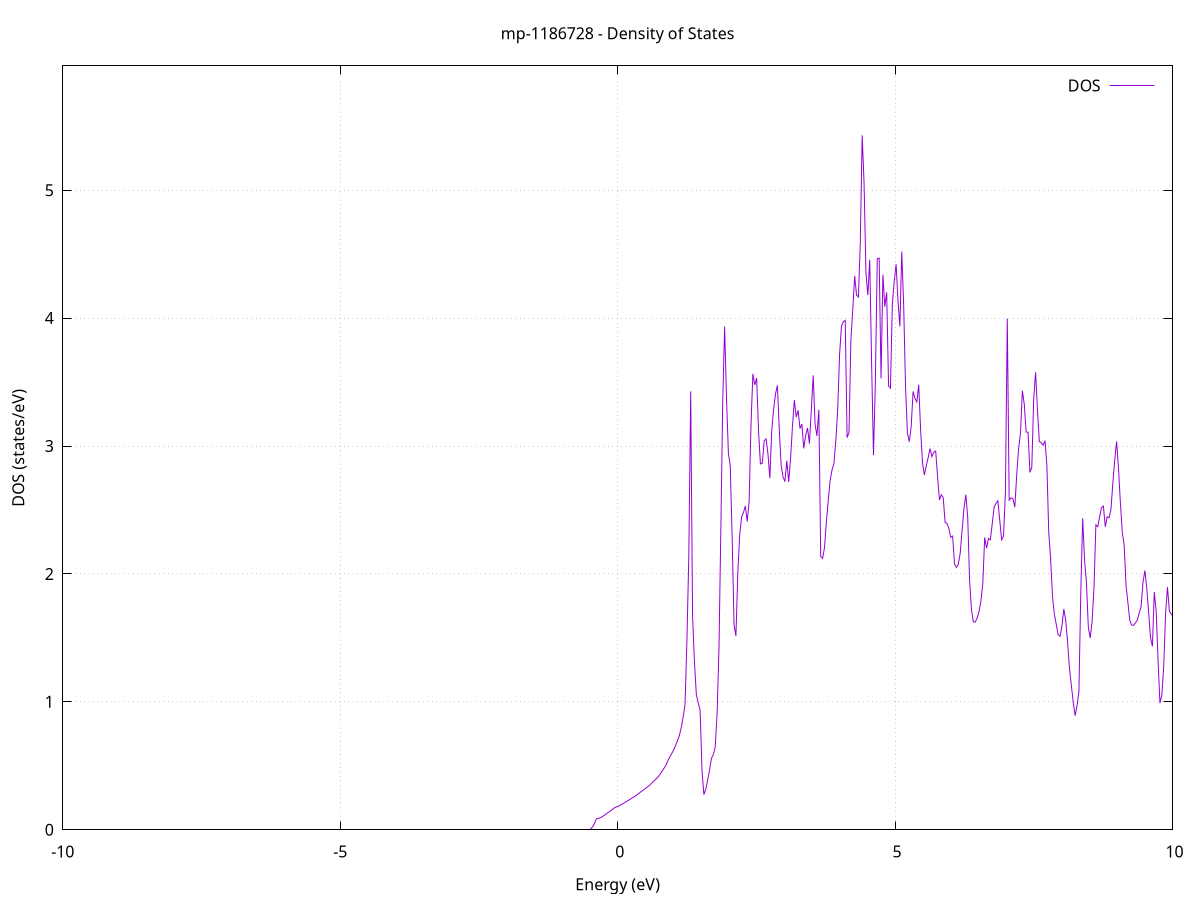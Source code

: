 set title 'mp-1186728 - Density of States'
set xlabel 'Energy (eV)'
set ylabel 'DOS (states/eV)'
set grid
set xrange [-10:10]
set yrange [0:5.972]
set xzeroaxis lt -1
set terminal png size 800,600
set output 'mp-1186728_dos_gnuplot.png'
plot '-' using 1:2 with lines title 'DOS'
-49.562400 0.000000
-49.528400 0.000000
-49.494500 0.000000
-49.460500 0.000000
-49.426500 0.000000
-49.392600 0.000000
-49.358600 0.000000
-49.324600 0.000000
-49.290700 0.000000
-49.256700 0.000000
-49.222700 0.000000
-49.188800 0.000000
-49.154800 0.000000
-49.120800 0.000000
-49.086900 0.000000
-49.052900 0.000000
-49.019000 0.000000
-48.985000 0.000000
-48.951000 0.000000
-48.917100 0.000000
-48.883100 0.000000
-48.849100 0.000000
-48.815200 0.000000
-48.781200 0.000000
-48.747200 0.000000
-48.713300 0.000000
-48.679300 0.000000
-48.645300 0.000000
-48.611400 0.000000
-48.577400 0.000000
-48.543400 0.000000
-48.509500 0.000000
-48.475500 0.000000
-48.441600 0.000000
-48.407600 0.000000
-48.373600 0.000000
-48.339700 0.000000
-48.305700 0.000000
-48.271700 0.000000
-48.237800 0.000000
-48.203800 0.000000
-48.169800 0.000000
-48.135900 0.000000
-48.101900 0.000000
-48.067900 0.000000
-48.034000 0.000000
-48.000000 0.000000
-47.966100 0.000000
-47.932100 0.000000
-47.898100 0.000000
-47.864200 0.000000
-47.830200 0.000000
-47.796200 0.000000
-47.762300 0.000000
-47.728300 0.000000
-47.694300 0.000000
-47.660400 0.000000
-47.626400 0.000000
-47.592400 0.000000
-47.558500 0.000000
-47.524500 0.000000
-47.490500 0.000000
-47.456600 0.000000
-47.422600 0.000000
-47.388700 0.000000
-47.354700 0.000000
-47.320700 0.000000
-47.286800 0.000000
-47.252800 0.000000
-47.218800 0.000000
-47.184900 0.000000
-47.150900 0.000000
-47.116900 0.000000
-47.083000 0.000000
-47.049000 0.000000
-47.015000 0.000000
-46.981100 0.000000
-46.947100 0.000000
-46.913100 0.000000
-46.879200 0.000000
-46.845200 0.000000
-46.811300 0.000000
-46.777300 0.000000
-46.743300 0.000000
-46.709400 0.000000
-46.675400 0.000000
-46.641400 0.000000
-46.607500 0.000000
-46.573500 0.000000
-46.539500 0.000000
-46.505600 0.000000
-46.471600 0.000000
-46.437600 0.000000
-46.403700 0.000000
-46.369700 0.000000
-46.335800 0.000000
-46.301800 0.000000
-46.267800 0.000000
-46.233900 0.000000
-46.199900 0.000000
-46.165900 0.000000
-46.132000 0.000000
-46.098000 0.000000
-46.064000 0.000000
-46.030100 0.000000
-45.996100 0.000000
-45.962100 0.000000
-45.928200 0.000000
-45.894200 0.000000
-45.860200 0.000000
-45.826300 0.000000
-45.792300 0.000000
-45.758400 0.000000
-45.724400 0.000000
-45.690400 0.000000
-45.656500 0.000000
-45.622500 0.000000
-45.588500 0.000000
-45.554600 0.000000
-45.520600 0.000000
-45.486600 0.000000
-45.452700 0.000000
-45.418700 0.000000
-45.384700 0.000000
-45.350800 0.000000
-45.316800 0.000000
-45.282800 0.000000
-45.248900 0.000000
-45.214900 0.000000
-45.181000 0.000000
-45.147000 0.000000
-45.113000 0.000000
-45.079100 0.000000
-45.045100 0.000000
-45.011100 0.000000
-44.977200 0.000000
-44.943200 0.000000
-44.909200 0.000000
-44.875300 0.000000
-44.841300 0.000000
-44.807300 0.000000
-44.773400 0.000000
-44.739400 0.000000
-44.705500 0.000000
-44.671500 0.000000
-44.637500 0.000000
-44.603600 0.000000
-44.569600 0.000000
-44.535600 0.000000
-44.501700 0.000000
-44.467700 0.000000
-44.433700 0.000000
-44.399800 0.000000
-44.365800 0.000000
-44.331800 0.000000
-44.297900 0.000000
-44.263900 0.000000
-44.229900 0.000000
-44.196000 0.000000
-44.162000 0.000000
-44.128100 0.000000
-44.094100 0.000000
-44.060100 0.000000
-44.026200 0.000000
-43.992200 0.000000
-43.958200 0.000000
-43.924300 0.000000
-43.890300 0.000000
-43.856300 0.000000
-43.822400 0.000000
-43.788400 0.000000
-43.754400 0.000000
-43.720500 0.000000
-43.686500 0.000000
-43.652500 0.000000
-43.618600 0.000000
-43.584600 0.000000
-43.550700 0.000000
-43.516700 0.000000
-43.482700 0.000000
-43.448800 0.000000
-43.414800 0.000000
-43.380800 0.000000
-43.346900 0.000000
-43.312900 0.000000
-43.278900 0.000000
-43.245000 0.000000
-43.211000 0.000000
-43.177000 0.000000
-43.143100 0.000000
-43.109100 0.000000
-43.075200 0.000000
-43.041200 0.000000
-43.007200 0.000000
-42.973300 0.000000
-42.939300 0.000000
-42.905300 0.000000
-42.871400 0.000000
-42.837400 0.000000
-42.803400 0.000000
-42.769500 0.000000
-42.735500 0.000000
-42.701500 0.000000
-42.667600 0.000000
-42.633600 0.000000
-42.599600 0.000000
-42.565700 0.000000
-42.531700 0.000000
-42.497800 0.000000
-42.463800 0.000000
-42.429800 0.000000
-42.395900 0.000000
-42.361900 0.000000
-42.327900 0.000000
-42.294000 0.000000
-42.260000 0.000000
-42.226000 0.000000
-42.192100 0.000000
-42.158100 0.000000
-42.124100 0.000000
-42.090200 0.000000
-42.056200 0.000000
-42.022200 0.000000
-41.988300 0.000000
-41.954300 0.000000
-41.920400 0.000000
-41.886400 0.000000
-41.852400 0.000000
-41.818500 0.000000
-41.784500 0.000000
-41.750500 0.000000
-41.716600 0.000000
-41.682600 0.000000
-41.648600 0.000000
-41.614700 0.000000
-41.580700 0.000000
-41.546700 0.000000
-41.512800 0.000000
-41.478800 0.000000
-41.444900 0.000000
-41.410900 0.000000
-41.376900 0.000000
-41.343000 0.000000
-41.309000 0.000000
-41.275000 0.000000
-41.241100 0.000000
-41.207100 0.000000
-41.173100 0.000000
-41.139200 0.000000
-41.105200 0.000000
-41.071200 0.000000
-41.037300 0.000000
-41.003300 0.000000
-40.969300 0.000000
-40.935400 0.000000
-40.901400 0.000000
-40.867500 0.000000
-40.833500 0.000000
-40.799500 0.000000
-40.765600 0.000000
-40.731600 0.000000
-40.697600 0.000000
-40.663700 0.000000
-40.629700 0.000000
-40.595700 0.000000
-40.561800 0.000000
-40.527800 0.000000
-40.493800 0.000000
-40.459900 0.000000
-40.425900 0.000000
-40.391900 0.000000
-40.358000 0.000000
-40.324000 0.000000
-40.290100 0.000000
-40.256100 0.000000
-40.222100 0.000000
-40.188200 0.000000
-40.154200 0.000000
-40.120200 0.000000
-40.086300 0.000000
-40.052300 0.000000
-40.018300 0.000000
-39.984400 0.000000
-39.950400 0.000000
-39.916400 0.000000
-39.882500 0.000000
-39.848500 0.000000
-39.814500 0.000000
-39.780600 0.000000
-39.746600 0.000000
-39.712700 0.000000
-39.678700 0.000000
-39.644700 0.000000
-39.610800 0.000000
-39.576800 0.000000
-39.542800 0.000000
-39.508900 0.000000
-39.474900 0.000000
-39.440900 0.000000
-39.407000 0.000000
-39.373000 0.000000
-39.339000 0.000000
-39.305100 0.000000
-39.271100 0.000000
-39.237200 0.000000
-39.203200 0.000000
-39.169200 0.000000
-39.135300 0.000000
-39.101300 0.000000
-39.067300 0.000000
-39.033400 0.000000
-38.999400 0.000000
-38.965400 0.000000
-38.931500 0.000000
-38.897500 0.000000
-38.863500 0.000000
-38.829600 0.000000
-38.795600 0.000000
-38.761600 0.000000
-38.727700 0.000000
-38.693700 0.000000
-38.659800 0.000000
-38.625800 0.000000
-38.591800 0.000000
-38.557900 0.000000
-38.523900 0.000000
-38.489900 0.000000
-38.456000 0.000000
-38.422000 0.000000
-38.388000 0.000000
-38.354100 0.000000
-38.320100 0.000000
-38.286100 0.000000
-38.252200 0.000000
-38.218200 0.000000
-38.184200 0.000000
-38.150300 0.000000
-38.116300 0.000000
-38.082400 0.000000
-38.048400 0.000000
-38.014400 0.000000
-37.980500 0.000000
-37.946500 0.000000
-37.912500 0.000000
-37.878600 0.000000
-37.844600 0.000000
-37.810600 0.000000
-37.776700 0.000000
-37.742700 0.000000
-37.708700 0.000000
-37.674800 0.000000
-37.640800 0.000000
-37.606900 0.000000
-37.572900 0.000000
-37.538900 0.000000
-37.505000 0.000000
-37.471000 0.000000
-37.437000 0.000000
-37.403100 0.000000
-37.369100 0.000000
-37.335100 0.000000
-37.301200 0.000000
-37.267200 0.000000
-37.233200 0.000000
-37.199300 0.000000
-37.165300 0.000000
-37.131300 0.000000
-37.097400 0.000000
-37.063400 0.000000
-37.029500 0.000000
-36.995500 0.000000
-36.961500 0.000000
-36.927600 0.000000
-36.893600 0.000000
-36.859600 0.000000
-36.825700 0.000000
-36.791700 0.000000
-36.757700 0.000000
-36.723800 0.000000
-36.689800 0.000000
-36.655800 0.000000
-36.621900 0.000000
-36.587900 0.000000
-36.553900 0.000000
-36.520000 0.000000
-36.486000 0.000000
-36.452100 0.000000
-36.418100 0.000000
-36.384100 0.000000
-36.350200 0.000000
-36.316200 0.000000
-36.282200 0.000000
-36.248300 0.000000
-36.214300 0.000000
-36.180300 0.000000
-36.146400 0.000000
-36.112400 0.000000
-36.078400 0.000000
-36.044500 0.000000
-36.010500 0.000000
-35.976600 0.000000
-35.942600 0.000000
-35.908600 0.000000
-35.874700 0.000000
-35.840700 0.000000
-35.806700 0.000000
-35.772800 0.000000
-35.738800 0.000000
-35.704800 0.000000
-35.670900 0.000000
-35.636900 0.000000
-35.602900 0.000000
-35.569000 0.000000
-35.535000 0.000000
-35.501000 0.000000
-35.467100 0.000000
-35.433100 0.000000
-35.399200 0.000000
-35.365200 0.000000
-35.331200 0.000000
-35.297300 0.000000
-35.263300 0.000000
-35.229300 0.000000
-35.195400 0.000000
-35.161400 0.000000
-35.127400 0.000000
-35.093500 0.000000
-35.059500 0.000000
-35.025500 0.000000
-34.991600 0.000000
-34.957600 0.000000
-34.923600 0.000000
-34.889700 0.000000
-34.855700 0.000000
-34.821800 0.000000
-34.787800 0.000000
-34.753800 0.000000
-34.719900 0.000000
-34.685900 0.000000
-34.651900 0.000000
-34.618000 0.000000
-34.584000 0.000000
-34.550000 0.000000
-34.516100 0.000000
-34.482100 0.000000
-34.448100 0.000000
-34.414200 0.000000
-34.380200 0.000000
-34.346300 0.000000
-34.312300 0.000000
-34.278300 0.000000
-34.244400 0.000000
-34.210400 0.000000
-34.176400 0.000000
-34.142500 0.000000
-34.108500 0.000000
-34.074500 0.000000
-34.040600 0.000000
-34.006600 0.000000
-33.972600 0.000000
-33.938700 0.000000
-33.904700 0.000000
-33.870700 0.000000
-33.836800 0.000000
-33.802800 0.000000
-33.768900 0.000000
-33.734900 0.000000
-33.700900 0.000000
-33.667000 0.000000
-33.633000 0.000000
-33.599000 0.000000
-33.565100 0.000000
-33.531100 0.000000
-33.497100 0.000000
-33.463200 0.000000
-33.429200 0.000000
-33.395200 0.000000
-33.361300 0.000000
-33.327300 0.000000
-33.293300 0.000000
-33.259400 0.000000
-33.225400 0.000000
-33.191500 0.000000
-33.157500 0.000000
-33.123500 0.000000
-33.089600 0.000000
-33.055600 0.000000
-33.021600 0.000000
-32.987700 0.000000
-32.953700 0.000000
-32.919700 0.000000
-32.885800 0.000000
-32.851800 0.000000
-32.817800 0.000000
-32.783900 0.000000
-32.749900 0.000000
-32.716000 0.000000
-32.682000 0.000000
-32.648000 0.000000
-32.614100 0.000000
-32.580100 5.865500
-32.546100 13.371500
-32.512200 7.822800
-32.478200 25.443300
-32.444200 28.765700
-32.410300 0.000000
-32.376300 0.000000
-32.342300 0.000000
-32.308400 0.000000
-32.274400 0.000000
-32.240400 0.000000
-32.206500 0.000000
-32.172500 0.000000
-32.138600 0.000000
-32.104600 0.000000
-32.070600 0.000000
-32.036700 0.000000
-32.002700 0.000000
-31.968700 0.000000
-31.934800 0.000000
-31.900800 0.000000
-31.866800 0.000000
-31.832900 0.000000
-31.798900 0.000000
-31.764900 0.000000
-31.731000 0.000000
-31.697000 0.000000
-31.663000 0.000000
-31.629100 0.000000
-31.595100 0.000000
-31.561200 0.000000
-31.527200 0.000000
-31.493200 0.000000
-31.459300 0.000000
-31.425300 0.000000
-31.391300 0.000000
-31.357400 0.000000
-31.323400 0.000000
-31.289400 0.000000
-31.255500 0.000000
-31.221500 0.000000
-31.187500 0.000000
-31.153600 0.000000
-31.119600 0.000000
-31.085700 0.000000
-31.051700 0.000000
-31.017700 0.000000
-30.983800 0.000000
-30.949800 0.000000
-30.915800 0.000000
-30.881900 0.000000
-30.847900 0.000000
-30.813900 0.000000
-30.780000 0.000000
-30.746000 0.000000
-30.712000 0.000000
-30.678100 0.000000
-30.644100 0.000000
-30.610100 0.000000
-30.576200 0.000000
-30.542200 0.000000
-30.508300 0.000000
-30.474300 0.000000
-30.440300 0.000000
-30.406400 0.000000
-30.372400 0.000000
-30.338400 0.000000
-30.304500 0.000000
-30.270500 0.000000
-30.236500 0.000000
-30.202600 0.000000
-30.168600 0.000000
-30.134600 0.000000
-30.100700 0.000000
-30.066700 0.000000
-30.032700 0.000000
-29.998800 0.000000
-29.964800 0.000000
-29.930900 0.000000
-29.896900 0.000000
-29.862900 0.000000
-29.829000 0.000000
-29.795000 0.000000
-29.761000 0.000000
-29.727100 0.000000
-29.693100 0.000000
-29.659100 0.000000
-29.625200 0.000000
-29.591200 0.000000
-29.557200 0.000000
-29.523300 0.000000
-29.489300 0.000000
-29.455400 0.000000
-29.421400 0.000000
-29.387400 0.000000
-29.353500 0.000000
-29.319500 0.000000
-29.285500 0.000000
-29.251600 0.000000
-29.217600 0.000000
-29.183600 0.000000
-29.149700 0.000000
-29.115700 0.000000
-29.081700 0.000000
-29.047800 0.000000
-29.013800 0.000000
-28.979800 0.000000
-28.945900 0.000000
-28.911900 0.000000
-28.878000 0.000000
-28.844000 0.000000
-28.810000 0.000000
-28.776100 0.000000
-28.742100 0.000000
-28.708100 0.000000
-28.674200 0.000000
-28.640200 0.000000
-28.606200 0.000000
-28.572300 0.000000
-28.538300 0.000000
-28.504300 0.000000
-28.470400 0.000000
-28.436400 0.000000
-28.402400 0.000000
-28.368500 0.000000
-28.334500 0.000000
-28.300600 0.000000
-28.266600 0.000000
-28.232600 0.000000
-28.198700 0.000000
-28.164700 0.000000
-28.130700 0.000000
-28.096800 0.000000
-28.062800 0.000000
-28.028800 0.000000
-27.994900 0.000000
-27.960900 0.000000
-27.926900 0.000000
-27.893000 0.000000
-27.859000 0.000000
-27.825100 0.000000
-27.791100 0.000000
-27.757100 0.000000
-27.723200 0.000000
-27.689200 0.000000
-27.655200 0.000000
-27.621300 0.000000
-27.587300 0.000000
-27.553300 0.000000
-27.519400 0.000000
-27.485400 0.000000
-27.451400 0.000000
-27.417500 0.000000
-27.383500 0.000000
-27.349500 0.000000
-27.315600 0.000000
-27.281600 0.000000
-27.247700 0.000000
-27.213700 0.000000
-27.179700 0.000000
-27.145800 0.000000
-27.111800 0.000000
-27.077800 0.000000
-27.043900 0.000000
-27.009900 0.000000
-26.975900 0.000000
-26.942000 0.000000
-26.908000 0.000000
-26.874000 0.000000
-26.840100 0.000000
-26.806100 0.000000
-26.772100 0.000000
-26.738200 0.000000
-26.704200 0.000000
-26.670300 0.000000
-26.636300 0.000000
-26.602300 0.000000
-26.568400 0.000000
-26.534400 0.000000
-26.500400 0.000000
-26.466500 0.000000
-26.432500 0.000000
-26.398500 0.000000
-26.364600 0.000000
-26.330600 0.000000
-26.296600 0.000000
-26.262700 0.000000
-26.228700 0.000000
-26.194700 0.000000
-26.160800 0.000000
-26.126800 0.000000
-26.092900 0.000000
-26.058900 0.000000
-26.024900 0.000000
-25.991000 0.000000
-25.957000 0.000000
-25.923000 0.000000
-25.889100 0.000000
-25.855100 0.000000
-25.821100 0.000000
-25.787200 0.000000
-25.753200 0.000000
-25.719200 0.000000
-25.685300 0.000000
-25.651300 0.000000
-25.617400 0.000000
-25.583400 0.000000
-25.549400 0.000000
-25.515500 0.000000
-25.481500 0.000000
-25.447500 0.000000
-25.413600 0.000000
-25.379600 0.000000
-25.345600 0.000000
-25.311700 0.000000
-25.277700 0.000000
-25.243700 0.000000
-25.209800 0.000000
-25.175800 0.000000
-25.141800 0.000000
-25.107900 0.000000
-25.073900 0.000000
-25.040000 0.000000
-25.006000 0.000000
-24.972000 0.000000
-24.938100 0.000000
-24.904100 0.000000
-24.870100 0.000000
-24.836200 0.000000
-24.802200 0.000000
-24.768200 0.000000
-24.734300 0.000000
-24.700300 0.000000
-24.666300 0.000000
-24.632400 0.000000
-24.598400 0.000000
-24.564400 0.000000
-24.530500 0.000000
-24.496500 0.000000
-24.462600 0.000000
-24.428600 0.000000
-24.394600 0.000000
-24.360700 0.000000
-24.326700 0.000000
-24.292700 0.000000
-24.258800 0.000000
-24.224800 0.000000
-24.190800 0.000000
-24.156900 0.000000
-24.122900 0.000000
-24.088900 0.000000
-24.055000 0.000000
-24.021000 0.000000
-23.987100 0.000000
-23.953100 0.000000
-23.919100 0.000000
-23.885200 0.000000
-23.851200 0.000000
-23.817200 0.000000
-23.783300 0.000000
-23.749300 0.000000
-23.715300 0.000000
-23.681400 0.000000
-23.647400 0.000000
-23.613400 0.000000
-23.579500 0.000000
-23.545500 0.000000
-23.511500 0.000000
-23.477600 0.000000
-23.443600 0.000000
-23.409700 0.000000
-23.375700 0.000000
-23.341700 0.000000
-23.307800 0.000000
-23.273800 0.000000
-23.239800 0.000000
-23.205900 0.000000
-23.171900 0.000000
-23.137900 0.000000
-23.104000 0.000000
-23.070000 0.000000
-23.036000 0.000000
-23.002100 0.000000
-22.968100 0.000000
-22.934100 0.000000
-22.900200 0.000000
-22.866200 0.000000
-22.832300 0.000000
-22.798300 0.000000
-22.764300 0.000000
-22.730400 0.000000
-22.696400 0.000000
-22.662400 0.000000
-22.628500 0.000000
-22.594500 0.000000
-22.560500 0.000000
-22.526600 0.000000
-22.492600 0.000000
-22.458600 0.000000
-22.424700 0.000000
-22.390700 0.000000
-22.356800 0.000000
-22.322800 0.000000
-22.288800 0.000000
-22.254900 0.000000
-22.220900 0.000000
-22.186900 0.000000
-22.153000 0.000000
-22.119000 0.000000
-22.085000 0.000000
-22.051100 0.000000
-22.017100 0.000000
-21.983100 0.000000
-21.949200 0.000000
-21.915200 0.000000
-21.881200 0.000000
-21.847300 0.000000
-21.813300 0.000000
-21.779400 0.000000
-21.745400 0.000000
-21.711400 0.000000
-21.677500 0.000000
-21.643500 0.000000
-21.609500 0.000000
-21.575600 0.000000
-21.541600 0.000000
-21.507600 0.000000
-21.473700 0.000000
-21.439700 0.000000
-21.405700 0.000000
-21.371800 0.000000
-21.337800 0.000000
-21.303800 0.000000
-21.269900 0.000000
-21.235900 0.000000
-21.202000 0.000000
-21.168000 0.000000
-21.134000 0.000000
-21.100100 0.000000
-21.066100 0.000000
-21.032100 0.000000
-20.998200 0.000000
-20.964200 0.000000
-20.930200 0.000000
-20.896300 0.000000
-20.862300 0.000000
-20.828300 0.000000
-20.794400 0.000000
-20.760400 0.000000
-20.726500 0.000000
-20.692500 0.000000
-20.658500 0.000000
-20.624600 0.000000
-20.590600 0.000000
-20.556600 0.000000
-20.522700 0.000000
-20.488700 0.000000
-20.454700 0.000000
-20.420800 0.000000
-20.386800 0.000000
-20.352800 0.000000
-20.318900 0.000000
-20.284900 0.000000
-20.250900 0.000000
-20.217000 0.000000
-20.183000 0.000000
-20.149100 0.000000
-20.115100 0.000000
-20.081100 0.000000
-20.047200 0.000000
-20.013200 0.000000
-19.979200 0.000000
-19.945300 0.000000
-19.911300 0.000000
-19.877300 0.000000
-19.843400 0.000000
-19.809400 0.000000
-19.775400 0.000000
-19.741500 0.000000
-19.707500 0.000000
-19.673500 0.000000
-19.639600 0.000000
-19.605600 0.000000
-19.571700 0.000000
-19.537700 0.000000
-19.503700 0.000000
-19.469800 0.000000
-19.435800 0.000000
-19.401800 0.000000
-19.367900 0.000000
-19.333900 0.000000
-19.299900 0.000000
-19.266000 0.000000
-19.232000 0.000000
-19.198000 0.000000
-19.164100 0.000000
-19.130100 0.000000
-19.096200 0.000000
-19.062200 0.000000
-19.028200 0.000000
-18.994300 0.000000
-18.960300 0.000000
-18.926300 0.000000
-18.892400 0.000000
-18.858400 0.000000
-18.824400 0.000000
-18.790500 0.000000
-18.756500 0.000000
-18.722500 0.000000
-18.688600 0.000000
-18.654600 0.000000
-18.620600 0.000000
-18.586700 0.000000
-18.552700 0.000000
-18.518800 0.000000
-18.484800 0.000000
-18.450800 0.000000
-18.416900 0.000000
-18.382900 0.000000
-18.348900 0.000000
-18.315000 0.000000
-18.281000 0.000000
-18.247000 0.000000
-18.213100 0.000000
-18.179100 0.000000
-18.145100 0.000000
-18.111200 0.000000
-18.077200 0.000000
-18.043200 0.000000
-18.009300 0.000000
-17.975300 0.000000
-17.941400 0.000000
-17.907400 0.000000
-17.873400 0.000000
-17.839500 0.000000
-17.805500 0.000000
-17.771500 0.000000
-17.737600 0.000000
-17.703600 0.000000
-17.669600 0.000000
-17.635700 0.000000
-17.601700 0.000000
-17.567700 0.000000
-17.533800 0.000000
-17.499800 0.000000
-17.465900 0.000000
-17.431900 0.000000
-17.397900 0.000000
-17.364000 0.000000
-17.330000 0.000000
-17.296000 0.000000
-17.262100 0.000000
-17.228100 0.000000
-17.194100 0.000000
-17.160200 0.000000
-17.126200 0.000000
-17.092200 0.000000
-17.058300 0.000000
-17.024300 0.000000
-16.990300 0.000000
-16.956400 0.000000
-16.922400 0.000000
-16.888500 0.000000
-16.854500 0.000000
-16.820500 0.000000
-16.786600 0.000000
-16.752600 0.000000
-16.718600 0.000000
-16.684700 0.000000
-16.650700 0.000000
-16.616700 0.000000
-16.582800 0.000000
-16.548800 0.000000
-16.514800 0.000000
-16.480900 0.000000
-16.446900 0.000000
-16.412900 0.000000
-16.379000 0.000000
-16.345000 0.000000
-16.311100 0.000000
-16.277100 0.000000
-16.243100 0.000000
-16.209200 0.000000
-16.175200 0.000000
-16.141200 0.000000
-16.107300 0.000000
-16.073300 0.000000
-16.039300 0.000000
-16.005400 0.000000
-15.971400 0.000000
-15.937400 0.000000
-15.903500 0.000000
-15.869500 0.000000
-15.835600 0.000000
-15.801600 0.000000
-15.767600 0.000000
-15.733700 0.000000
-15.699700 0.000000
-15.665700 0.000000
-15.631800 0.000000
-15.597800 0.000000
-15.563800 0.000000
-15.529900 0.000000
-15.495900 0.000000
-15.461900 0.000000
-15.428000 0.000000
-15.394000 0.000000
-15.360000 0.000000
-15.326100 0.000000
-15.292100 0.000000
-15.258200 0.000000
-15.224200 1.986500
-15.190200 2.240200
-15.156300 2.826300
-15.122300 3.852300
-15.088300 5.249400
-15.054400 7.684000
-15.020400 8.611600
-14.986400 6.672100
-14.952500 8.790200
-14.918500 10.151200
-14.884500 11.352700
-14.850600 14.582900
-14.816600 4.627400
-14.782600 1.659100
-14.748700 4.340900
-14.714700 7.675100
-14.680800 8.584300
-14.646800 6.440300
-14.612800 6.690500
-14.578900 10.429400
-14.544900 8.892300
-14.510900 7.506300
-14.477000 8.660700
-14.443000 6.061100
-14.409000 8.176800
-14.375100 13.711600
-14.341100 10.766200
-14.307100 11.692300
-14.273200 18.534100
-14.239200 23.939300
-14.205300 4.330500
-14.171300 0.000000
-14.137300 0.000000
-14.103400 0.000000
-14.069400 0.000000
-14.035400 0.000000
-14.001500 0.000000
-13.967500 0.000000
-13.933500 0.000000
-13.899600 0.000000
-13.865600 0.000000
-13.831600 0.000000
-13.797700 0.000000
-13.763700 0.000000
-13.729700 0.000000
-13.695800 0.000000
-13.661800 0.000000
-13.627900 0.000000
-13.593900 0.000000
-13.559900 0.000000
-13.526000 0.000000
-13.492000 0.000000
-13.458000 0.000000
-13.424100 0.000000
-13.390100 0.000000
-13.356100 0.000000
-13.322200 0.000000
-13.288200 0.000000
-13.254200 0.000000
-13.220300 0.000000
-13.186300 0.000000
-13.152300 0.000000
-13.118400 0.000000
-13.084400 0.000000
-13.050500 0.000000
-13.016500 0.000000
-12.982500 0.000000
-12.948600 0.000000
-12.914600 0.000000
-12.880600 0.000000
-12.846700 0.000000
-12.812700 0.000000
-12.778700 0.000000
-12.744800 0.000000
-12.710800 0.000000
-12.676800 0.000000
-12.642900 0.000000
-12.608900 0.000000
-12.574900 0.000000
-12.541000 0.000000
-12.507000 0.000000
-12.473100 0.000000
-12.439100 0.000000
-12.405100 0.000000
-12.371200 0.000000
-12.337200 0.000000
-12.303200 0.000000
-12.269300 0.000000
-12.235300 0.000000
-12.201300 0.000000
-12.167400 0.000000
-12.133400 0.000000
-12.099400 0.000000
-12.065500 0.000000
-12.031500 0.000000
-11.997600 0.000000
-11.963600 0.000000
-11.929600 0.000000
-11.895700 0.000000
-11.861700 0.000000
-11.827700 0.000000
-11.793800 0.000000
-11.759800 0.000000
-11.725800 0.000000
-11.691900 0.000000
-11.657900 0.000000
-11.623900 0.000000
-11.590000 0.000000
-11.556000 0.000000
-11.522000 0.000000
-11.488100 0.000000
-11.454100 0.000000
-11.420200 0.000000
-11.386200 0.000000
-11.352200 0.000000
-11.318300 0.000000
-11.284300 0.000000
-11.250300 0.000000
-11.216400 0.000000
-11.182400 0.000000
-11.148400 0.000000
-11.114500 0.000000
-11.080500 0.000000
-11.046500 0.000000
-11.012600 0.000000
-10.978600 0.000000
-10.944600 0.000000
-10.910700 0.000000
-10.876700 0.000000
-10.842800 0.000000
-10.808800 0.000000
-10.774800 0.000000
-10.740900 0.000000
-10.706900 0.000000
-10.672900 0.000000
-10.639000 0.000000
-10.605000 0.000000
-10.571000 0.000000
-10.537100 0.000000
-10.503100 0.000000
-10.469100 0.000000
-10.435200 0.000000
-10.401200 0.000000
-10.367300 0.000000
-10.333300 0.000000
-10.299300 0.000000
-10.265400 0.000000
-10.231400 0.000000
-10.197400 0.000000
-10.163500 0.000000
-10.129500 0.000000
-10.095500 0.000000
-10.061600 0.000000
-10.027600 0.000000
-9.993600 0.000000
-9.959700 0.000000
-9.925700 0.000000
-9.891700 0.000000
-9.857800 0.000000
-9.823800 0.000000
-9.789900 0.000000
-9.755900 0.000000
-9.721900 0.000000
-9.688000 0.000000
-9.654000 0.000000
-9.620000 0.000000
-9.586100 0.000000
-9.552100 0.000000
-9.518100 0.000000
-9.484200 0.000000
-9.450200 0.000000
-9.416200 0.000000
-9.382300 0.000000
-9.348300 0.000000
-9.314300 0.000000
-9.280400 0.000000
-9.246400 0.000000
-9.212500 0.000000
-9.178500 0.000000
-9.144500 0.000000
-9.110600 0.000000
-9.076600 0.000000
-9.042600 0.000000
-9.008700 0.000000
-8.974700 0.000000
-8.940700 0.000000
-8.906800 0.000000
-8.872800 0.000000
-8.838800 0.000000
-8.804900 0.000000
-8.770900 0.000000
-8.737000 0.000000
-8.703000 0.000000
-8.669000 0.000000
-8.635100 0.000000
-8.601100 0.000000
-8.567100 0.000000
-8.533200 0.000000
-8.499200 0.000000
-8.465200 0.000000
-8.431300 0.000000
-8.397300 0.000000
-8.363300 0.000000
-8.329400 0.000000
-8.295400 0.000000
-8.261400 0.000000
-8.227500 0.000000
-8.193500 0.000000
-8.159600 0.000000
-8.125600 0.000000
-8.091600 0.000000
-8.057700 0.000000
-8.023700 0.000000
-7.989700 0.000000
-7.955800 0.000000
-7.921800 0.000000
-7.887800 0.000000
-7.853900 0.000000
-7.819900 0.000000
-7.785900 0.000000
-7.752000 0.000000
-7.718000 0.000000
-7.684000 0.000000
-7.650100 0.000000
-7.616100 0.000000
-7.582200 0.000000
-7.548200 0.000000
-7.514200 0.000000
-7.480300 0.000000
-7.446300 0.000000
-7.412300 0.000000
-7.378400 0.000000
-7.344400 0.000000
-7.310400 0.000000
-7.276500 0.000000
-7.242500 0.000000
-7.208500 0.000000
-7.174600 0.000000
-7.140600 0.000000
-7.106700 0.000000
-7.072700 0.000000
-7.038700 0.000000
-7.004800 0.000000
-6.970800 0.000000
-6.936800 0.000000
-6.902900 0.000000
-6.868900 0.000000
-6.834900 0.000000
-6.801000 0.000000
-6.767000 0.000000
-6.733000 0.000000
-6.699100 0.000000
-6.665100 0.000000
-6.631100 0.000000
-6.597200 0.000000
-6.563200 0.000000
-6.529300 0.000000
-6.495300 0.000000
-6.461300 0.000000
-6.427400 0.000000
-6.393400 0.000000
-6.359400 0.000000
-6.325500 0.000000
-6.291500 0.000000
-6.257500 0.000000
-6.223600 0.000000
-6.189600 0.000000
-6.155600 0.000000
-6.121700 0.000000
-6.087700 0.000000
-6.053700 0.000000
-6.019800 0.000000
-5.985800 0.000000
-5.951900 0.000000
-5.917900 0.000000
-5.883900 0.000000
-5.850000 0.000000
-5.816000 0.000000
-5.782000 0.000000
-5.748100 0.000000
-5.714100 0.000000
-5.680100 0.000000
-5.646200 0.000000
-5.612200 0.000000
-5.578200 0.000000
-5.544300 0.000000
-5.510300 0.000000
-5.476400 0.000000
-5.442400 0.000000
-5.408400 0.000000
-5.374500 0.000000
-5.340500 0.000000
-5.306500 0.000000
-5.272600 0.000000
-5.238600 0.000000
-5.204600 0.000000
-5.170700 0.000000
-5.136700 0.000000
-5.102700 0.000000
-5.068800 0.000000
-5.034800 0.000000
-5.000800 0.000000
-4.966900 0.000000
-4.932900 0.000000
-4.899000 0.000000
-4.865000 0.000000
-4.831000 0.000000
-4.797100 0.000000
-4.763100 0.000000
-4.729100 0.000000
-4.695200 0.000000
-4.661200 0.000000
-4.627200 0.000000
-4.593300 0.000000
-4.559300 0.000000
-4.525300 0.000000
-4.491400 0.000000
-4.457400 0.000000
-4.423400 0.000000
-4.389500 0.000000
-4.355500 0.000000
-4.321600 0.000000
-4.287600 0.000000
-4.253600 0.000000
-4.219700 0.000000
-4.185700 0.000000
-4.151700 0.000000
-4.117800 0.000000
-4.083800 0.000000
-4.049800 0.000000
-4.015900 0.000000
-3.981900 0.000000
-3.947900 0.000000
-3.914000 0.000000
-3.880000 0.000000
-3.846100 0.000000
-3.812100 0.000000
-3.778100 0.000000
-3.744200 0.000000
-3.710200 0.000000
-3.676200 0.000000
-3.642300 0.000000
-3.608300 0.000000
-3.574300 0.000000
-3.540400 0.000000
-3.506400 0.000000
-3.472400 0.000000
-3.438500 0.000000
-3.404500 0.000000
-3.370500 0.000000
-3.336600 0.000000
-3.302600 0.000000
-3.268700 0.000000
-3.234700 0.000000
-3.200700 0.000000
-3.166800 0.000000
-3.132800 0.000000
-3.098800 0.000000
-3.064900 0.000000
-3.030900 0.000000
-2.996900 0.000000
-2.963000 0.000000
-2.929000 0.000000
-2.895000 0.000000
-2.861100 0.000000
-2.827100 0.000000
-2.793100 0.000000
-2.759200 0.000000
-2.725200 0.000000
-2.691300 0.000000
-2.657300 0.000000
-2.623300 0.000000
-2.589400 0.000000
-2.555400 0.000000
-2.521400 0.000000
-2.487500 0.000000
-2.453500 0.000000
-2.419500 0.000000
-2.385600 0.000000
-2.351600 0.000000
-2.317600 0.000000
-2.283700 0.000000
-2.249700 0.000000
-2.215800 0.000000
-2.181800 0.000000
-2.147800 0.000000
-2.113900 0.000000
-2.079900 0.000000
-2.045900 0.000000
-2.012000 0.000000
-1.978000 0.000000
-1.944000 0.000000
-1.910100 0.000000
-1.876100 0.000000
-1.842100 0.000000
-1.808200 0.000000
-1.774200 0.000000
-1.740200 0.000000
-1.706300 0.000000
-1.672300 0.000000
-1.638400 0.000000
-1.604400 0.000000
-1.570400 0.000000
-1.536500 0.000000
-1.502500 0.000000
-1.468500 0.000000
-1.434600 0.000000
-1.400600 0.000000
-1.366600 0.000000
-1.332700 0.000000
-1.298700 0.000000
-1.264700 0.000000
-1.230800 0.000000
-1.196800 0.000000
-1.162800 0.000000
-1.128900 0.000000
-1.094900 0.000000
-1.061000 0.000000
-1.027000 0.000000
-0.993000 0.000000
-0.959100 0.000000
-0.925100 0.000000
-0.891100 0.000000
-0.857200 0.000000
-0.823200 0.000000
-0.789200 0.000000
-0.755300 0.000000
-0.721300 0.000000
-0.687300 0.000000
-0.653400 0.000000
-0.619400 0.000000
-0.585500 0.000000
-0.551500 0.000000
-0.517500 0.000200
-0.483600 0.007400
-0.449600 0.024500
-0.415600 0.051600
-0.381700 0.086100
-0.347700 0.088600
-0.313700 0.094000
-0.279800 0.102000
-0.245800 0.111500
-0.211800 0.122500
-0.177900 0.133500
-0.143900 0.142500
-0.109900 0.153900
-0.076000 0.165600
-0.042000 0.175100
-0.008100 0.181800
0.025900 0.185900
0.059900 0.195300
0.093800 0.204000
0.127800 0.213000
0.161800 0.222000
0.195700 0.230900
0.229700 0.239700
0.263700 0.248900
0.297600 0.258400
0.331600 0.268200
0.365600 0.278800
0.399500 0.290200
0.433500 0.301800
0.467500 0.312400
0.501400 0.323200
0.535400 0.334300
0.569300 0.345500
0.603300 0.360600
0.637300 0.374300
0.671200 0.388500
0.705200 0.403400
0.739200 0.418900
0.773100 0.439400
0.807100 0.461500
0.841100 0.484800
0.875000 0.509300
0.909000 0.543900
0.943000 0.572200
0.976900 0.597600
1.010900 0.624900
1.044900 0.660100
1.078800 0.698200
1.112800 0.736600
1.146700 0.800100
1.180700 0.880500
1.214700 0.980500
1.248600 1.475300
1.282600 2.141000
1.316600 3.426900
1.350500 1.665200
1.384500 1.312900
1.418500 1.055200
1.452400 0.991700
1.486400 0.935900
1.520400 0.466100
1.554300 0.275000
1.588300 0.316300
1.622200 0.386700
1.656200 0.468100
1.690200 0.558300
1.724100 0.587000
1.758100 0.645800
1.792100 0.904700
1.826000 1.411200
1.860000 2.350900
1.894000 3.346700
1.927900 3.933800
1.961900 3.377200
1.995900 2.945500
2.029800 2.843200
2.063800 2.282700
2.097800 1.605500
2.131700 1.514800
2.165700 2.007000
2.199600 2.307300
2.233600 2.443600
2.267600 2.480400
2.301500 2.531100
2.335500 2.409700
2.369500 2.564800
2.403400 3.166400
2.437400 3.564500
2.471400 3.477300
2.505300 3.531200
2.539300 3.117700
2.573300 2.860100
2.607200 2.865500
2.641200 3.041100
2.675200 3.055800
2.709100 2.936600
2.743100 2.749300
2.777000 3.121200
2.811000 3.286300
2.845000 3.407800
2.878900 3.474500
2.912900 3.130100
2.946900 2.848500
2.980800 2.758500
3.014800 2.721400
3.048800 2.886400
3.082700 2.719600
3.116700 2.900800
3.150700 3.154400
3.184600 3.359200
3.218600 3.226300
3.252500 3.279600
3.286500 3.136500
3.320500 3.171900
3.354400 2.981700
3.388400 3.083000
3.422400 3.140700
3.456300 3.018700
3.490300 3.281100
3.524300 3.552700
3.558200 3.170100
3.592200 3.079200
3.626200 3.283200
3.660100 2.136900
3.694100 2.122200
3.728100 2.205900
3.762000 2.410000
3.796000 2.574700
3.829900 2.732400
3.863900 2.812500
3.897900 2.862000
3.931800 3.040200
3.965800 3.282200
3.999800 3.714000
4.033700 3.937800
4.067700 3.972000
4.101700 3.982700
4.135600 3.065400
4.169600 3.106300
4.203600 3.827900
4.237500 4.065100
4.271500 4.330900
4.305500 4.179500
4.339400 4.164800
4.373400 4.591200
4.407300 5.428900
4.441300 5.054000
4.475300 4.350300
4.509200 4.180400
4.543200 4.455900
4.577200 3.648200
4.611100 2.929300
4.645100 3.507700
4.679100 4.464400
4.713000 4.469500
4.747000 3.528700
4.781000 4.339900
4.814900 4.089800
4.848900 4.201600
4.882800 3.469700
4.916800 3.452600
4.950800 4.107500
4.984700 4.287300
5.018700 4.421300
5.052700 4.133200
5.086600 3.935100
5.120600 4.519700
5.154600 4.108500
5.188500 3.463400
5.222500 3.101000
5.256500 3.034700
5.290400 3.150900
5.324400 3.426500
5.358400 3.372900
5.392300 3.344100
5.426300 3.478900
5.460200 3.127600
5.494200 2.871300
5.528200 2.773200
5.562100 2.846300
5.596100 2.908700
5.630100 2.979900
5.664000 2.917500
5.698000 2.950600
5.732000 2.960700
5.765900 2.760500
5.799900 2.578400
5.833900 2.618800
5.867800 2.597100
5.901800 2.402700
5.935800 2.394900
5.969700 2.356300
6.003700 2.286500
6.037600 2.296100
6.071600 2.077400
6.105600 2.051400
6.139500 2.075200
6.173500 2.161200
6.207500 2.335900
6.241400 2.512100
6.275400 2.619400
6.309400 2.441800
6.343300 1.946200
6.377300 1.718500
6.411300 1.624800
6.445200 1.624600
6.479200 1.654500
6.513100 1.704800
6.547100 1.788500
6.581100 1.921500
6.615000 2.285400
6.649000 2.201500
6.683000 2.278000
6.716900 2.266600
6.750900 2.390200
6.784900 2.521500
6.818800 2.552500
6.852800 2.572400
6.886800 2.417700
6.920700 2.266700
6.954700 2.296000
6.988700 2.639200
7.022600 3.996900
7.056600 2.576100
7.090500 2.594900
7.124500 2.587700
7.158500 2.522100
7.192400 2.777200
7.226400 2.977900
7.260400 3.101800
7.294300 3.432300
7.328300 3.327800
7.362300 3.109700
7.396200 3.108300
7.430200 2.794100
7.464200 2.834000
7.498100 3.365100
7.532100 3.576300
7.566100 3.281800
7.600000 3.034600
7.634000 3.025600
7.667900 3.006600
7.701900 3.042400
7.735900 2.850100
7.769800 2.325100
7.803800 2.115700
7.837800 1.821500
7.871700 1.681700
7.905700 1.605100
7.939700 1.525300
7.973600 1.512800
8.007600 1.593700
8.041600 1.726300
8.075500 1.638600
8.109500 1.465400
8.143400 1.259000
8.177400 1.127900
8.211400 0.993300
8.245300 0.892300
8.279300 0.970500
8.313300 1.079300
8.347200 1.853700
8.381200 2.435500
8.415200 2.108500
8.449100 1.931400
8.483100 1.584200
8.517100 1.499100
8.551000 1.630100
8.585000 1.890600
8.619000 2.383600
8.652900 2.369800
8.686900 2.447800
8.720800 2.520200
8.754800 2.530500
8.788800 2.368900
8.822700 2.447100
8.856700 2.438500
8.890700 2.504800
8.924600 2.706900
8.958600 2.890300
8.992600 3.036300
9.026500 2.829300
9.060500 2.559200
9.094500 2.326500
9.128400 2.228900
9.162400 1.913600
9.196400 1.775000
9.230300 1.636200
9.264300 1.600800
9.298200 1.597700
9.332200 1.618100
9.366200 1.636800
9.400100 1.695000
9.434100 1.743500
9.468100 1.933300
9.502000 2.026200
9.536000 1.890400
9.570000 1.700000
9.603900 1.501500
9.637900 1.433900
9.671900 1.858300
9.705800 1.709700
9.739800 1.325400
9.773700 0.990000
9.807700 1.051800
9.841700 1.276500
9.875600 1.694300
9.909600 1.897300
9.943600 1.710000
9.977500 1.686800
10.011500 1.668100
10.045500 1.588000
10.079400 1.566300
10.113400 1.735000
10.147400 1.643000
10.181300 1.366700
10.215300 1.169000
10.249300 1.016900
10.283200 0.885000
10.317200 0.807200
10.351100 0.758500
10.385100 0.712300
10.419100 0.709900
10.453000 0.718300
10.487000 0.835400
10.521000 0.931100
10.554900 0.989800
10.588900 1.030500
10.622900 1.333600
10.656800 1.322900
10.690800 1.250400
10.724800 1.232400
10.758700 1.226400
10.792700 1.282900
10.826700 1.367800
10.860600 1.531400
10.894600 1.535700
10.928500 1.538700
10.962500 1.458100
10.996500 1.511700
11.030400 1.565500
11.064400 1.618200
11.098400 1.589400
11.132300 1.459600
11.166300 1.260800
11.200300 1.104700
11.234200 0.971000
11.268200 0.894000
11.302200 0.910800
11.336100 0.967200
11.370100 0.990700
11.404000 0.979600
11.438000 0.991400
11.472000 1.006500
11.505900 1.030800
11.539900 1.088200
11.573900 1.195400
11.607800 1.369300
11.641800 1.380900
11.675800 1.403000
11.709700 1.317200
11.743700 1.353900
11.777700 2.016500
11.811600 1.541500
11.845600 1.547100
11.879600 1.551500
11.913500 1.564700
11.947500 1.572800
11.981400 1.629700
12.015400 1.620300
12.049400 1.624500
12.083300 1.627200
12.117300 1.859700
12.151300 2.225600
12.185200 2.265100
12.219200 2.165300
12.253200 2.154100
12.287100 1.959900
12.321100 1.763900
12.355100 1.482400
12.389000 1.422000
12.423000 1.467100
12.457000 1.508200
12.490900 1.481400
12.524900 1.496900
12.558800 1.537800
12.592800 1.704300
12.626800 1.724000
12.660700 1.826200
12.694700 2.001100
12.728700 2.199400
12.762600 2.487500
12.796600 2.586800
12.830600 2.660800
12.864500 2.490900
12.898500 2.263100
12.932500 2.193400
12.966400 2.058200
13.000400 1.997400
13.034300 1.932700
13.068300 1.948400
13.102300 2.026200
13.136200 1.969000
13.170200 2.037600
13.204200 2.191600
13.238100 2.436600
13.272100 2.446800
13.306100 2.476800
13.340000 2.525800
13.374000 2.448400
13.408000 2.398200
13.441900 2.356100
13.475900 2.351500
13.509900 2.392600
13.543800 2.465600
13.577800 2.444500
13.611700 2.350900
13.645700 2.127800
13.679700 2.168100
13.713600 2.370600
13.747600 2.524600
13.781600 2.574900
13.815500 2.463300
13.849500 2.423700
13.883500 2.296900
13.917400 2.267700
13.951400 2.291700
13.985400 2.220200
14.019300 2.127100
14.053300 2.115400
14.087300 2.110000
14.121200 2.125200
14.155200 2.068700
14.189100 1.926100
14.223100 2.025800
14.257100 2.195400
14.291000 2.859400
14.325000 3.964300
14.359000 3.554100
14.392900 3.170100
14.426900 2.467600
14.460900 2.147300
14.494800 1.997000
14.528800 1.915900
14.562800 1.926400
14.596700 2.055800
14.630700 2.263400
14.664700 2.317200
14.698600 2.178600
14.732600 1.855600
14.766500 1.356800
14.800500 1.078600
14.834500 0.714500
14.868400 0.534000
14.902400 0.406200
14.936400 0.356500
14.970300 0.306200
15.004300 0.190200
15.038300 0.124700
15.072200 0.081400
15.106200 0.047600
15.140200 0.023000
15.174100 0.007500
15.208100 0.001300
15.242000 0.000300
15.276000 0.000000
15.310000 0.000000
15.343900 0.000000
15.377900 0.000000
15.411900 0.000000
15.445800 0.000000
15.479800 0.000000
15.513800 0.000000
15.547700 0.000000
15.581700 0.000000
15.615700 0.000000
15.649600 0.000000
15.683600 0.000000
15.717600 0.000000
15.751500 0.000000
15.785500 0.000000
15.819400 0.000000
15.853400 0.000000
15.887400 0.000000
15.921300 0.000000
15.955300 0.000000
15.989300 0.000000
16.023200 0.000000
16.057200 0.000000
16.091200 0.000000
16.125100 0.000000
16.159100 0.000000
16.193100 0.000000
16.227000 0.000000
16.261000 0.000000
16.295000 0.000000
16.328900 0.000000
16.362900 0.000000
16.396800 0.000000
16.430800 0.000000
16.464800 0.000000
16.498700 0.000000
16.532700 0.000000
16.566700 0.000000
16.600600 0.000000
16.634600 0.000000
16.668600 0.000000
16.702500 0.000000
16.736500 0.000000
16.770500 0.000000
16.804400 0.000000
16.838400 0.000000
16.872300 0.000000
16.906300 0.000000
16.940300 0.000000
16.974200 0.000000
17.008200 0.000000
17.042200 0.000000
17.076100 0.000000
17.110100 0.000000
17.144100 0.000000
17.178000 0.000000
17.212000 0.000000
17.246000 0.000000
17.279900 0.000000
17.313900 0.000000
17.347900 0.000000
17.381800 0.000000
17.415800 0.000000
17.449700 0.000000
17.483700 0.000000
17.517700 0.000000
17.551600 0.000000
17.585600 0.000000
17.619600 0.000000
17.653500 0.000000
17.687500 0.000000
17.721500 0.000000
17.755400 0.000000
17.789400 0.000000
17.823400 0.000000
17.857300 0.000000
17.891300 0.000000
17.925300 0.000000
17.959200 0.000000
17.993200 0.000000
18.027100 0.000000
18.061100 0.000000
18.095100 0.000000
18.129000 0.000000
18.163000 0.000000
18.197000 0.000000
18.230900 0.000000
18.264900 0.000000
18.298900 0.000000
18.332800 0.000000
18.366800 0.000000
e
